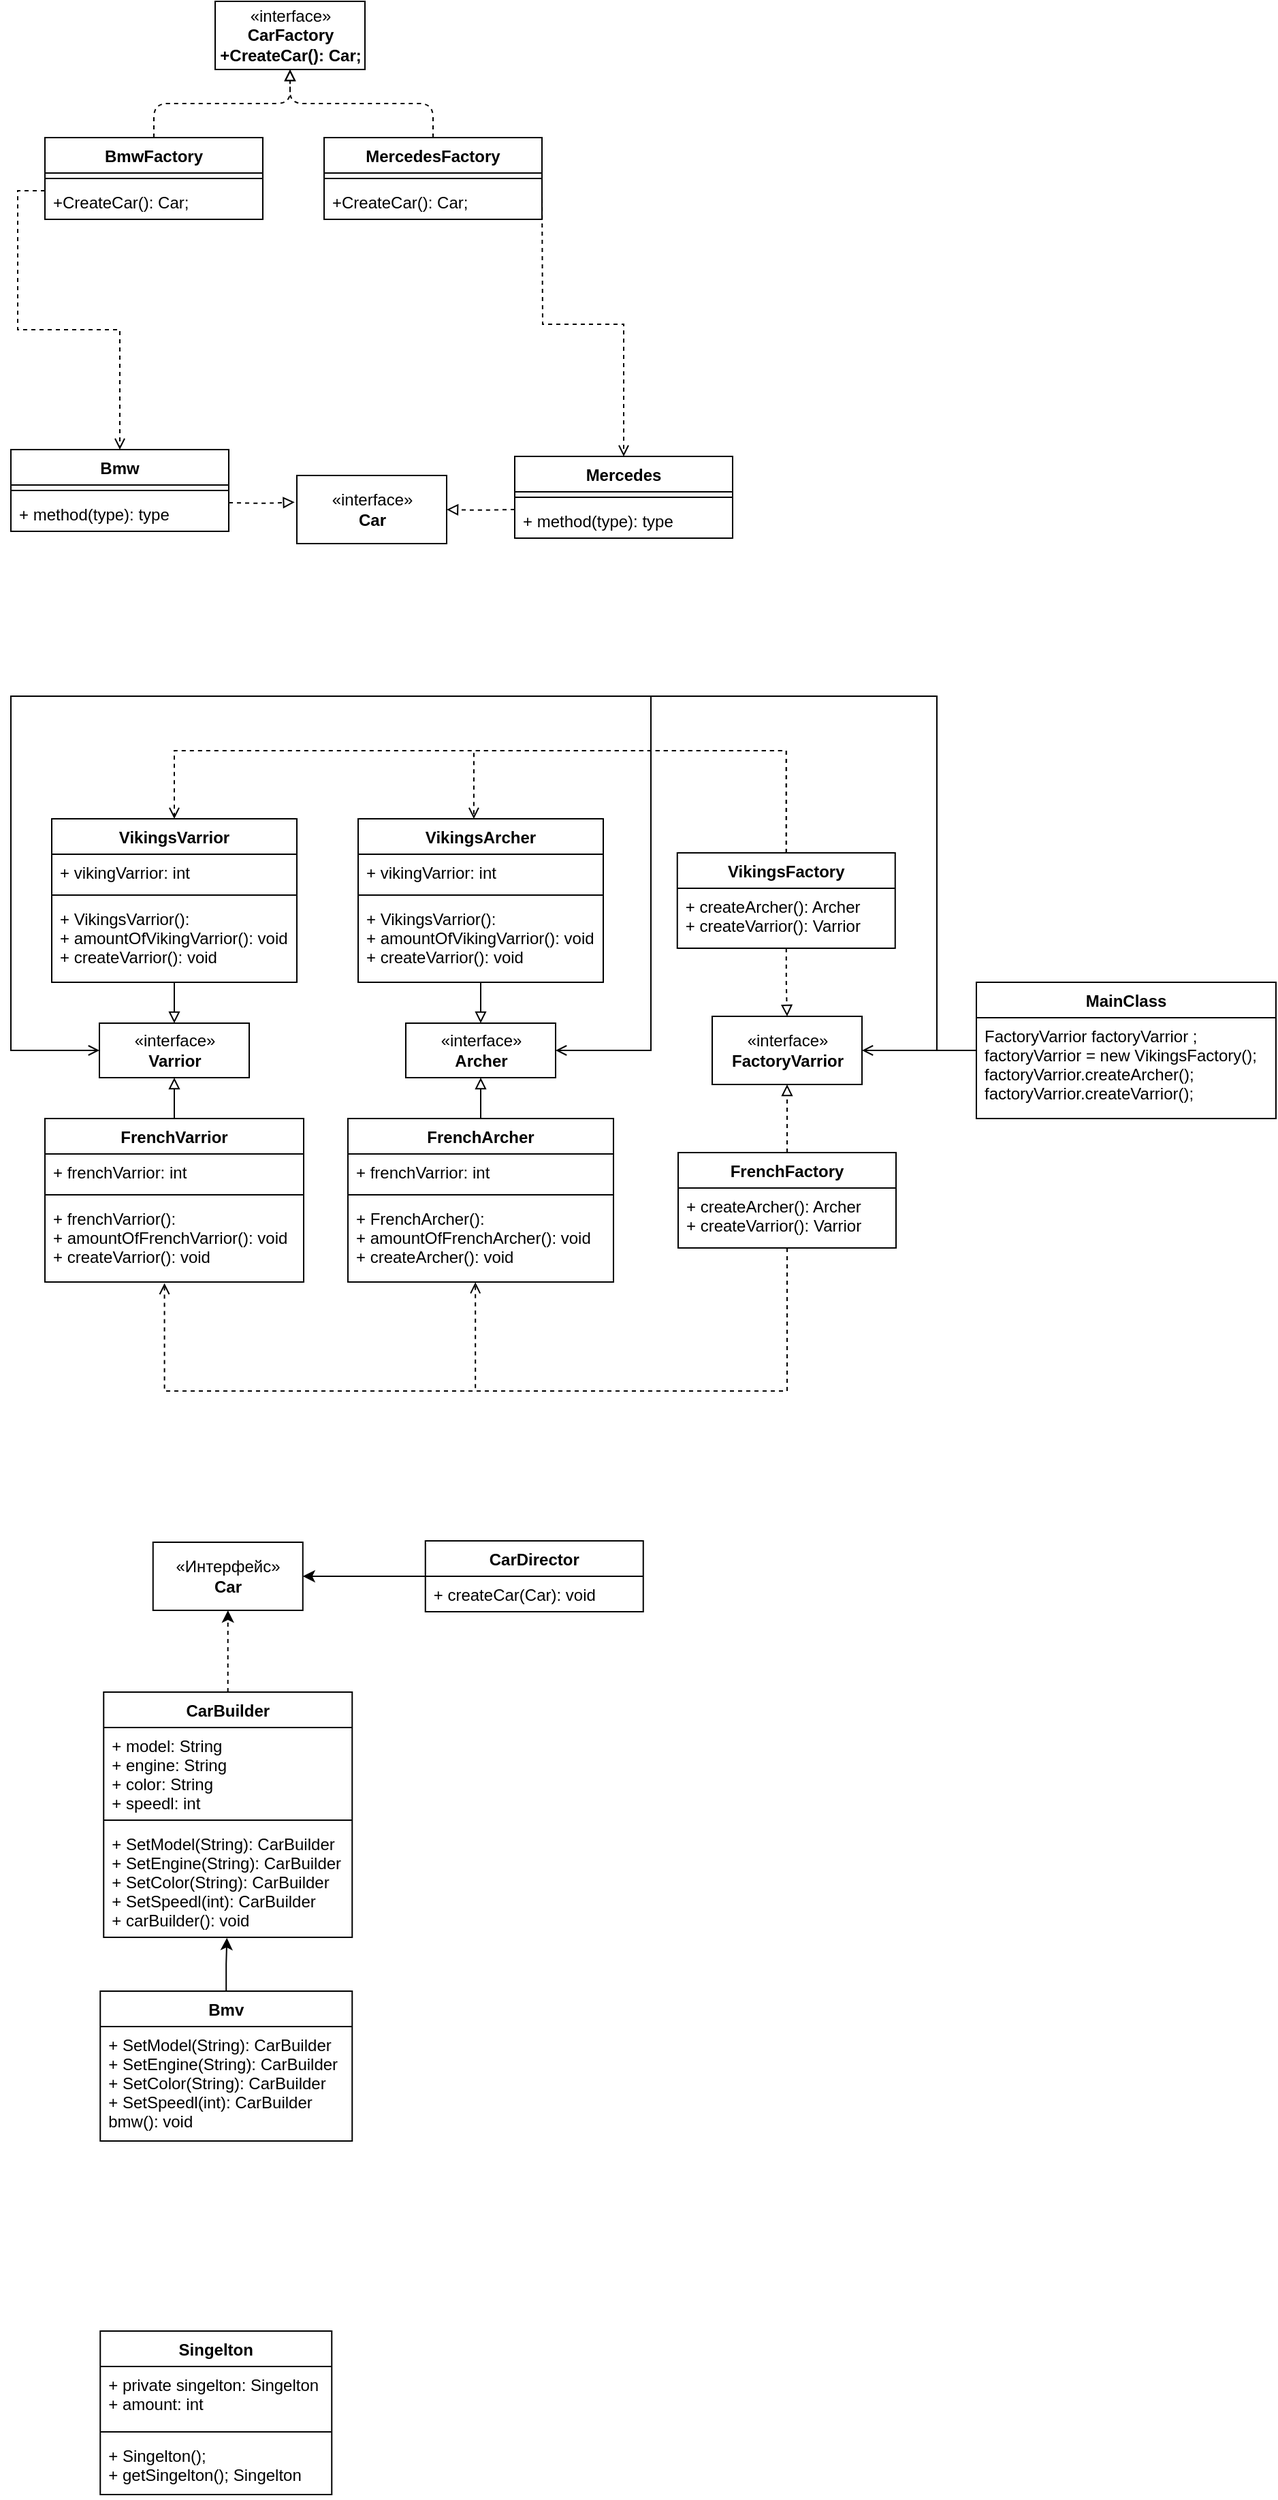 <mxfile version="15.3.1" type="github">
  <diagram id="Kxp6poQEY132oB3bIeXi" name="Page-1">
    <mxGraphModel dx="1422" dy="762" grid="1" gridSize="10" guides="1" tooltips="1" connect="1" arrows="1" fold="1" page="1" pageScale="1" pageWidth="1169" pageHeight="827" math="0" shadow="0">
      <root>
        <mxCell id="0" />
        <mxCell id="1" parent="0" />
        <mxCell id="DUCGy1akX-EQCA6GD_6j-115" value="" style="group" parent="1" vertex="1" connectable="0">
          <mxGeometry x="90" y="60" width="530" height="420" as="geometry" />
        </mxCell>
        <mxCell id="DUCGy1akX-EQCA6GD_6j-87" value="«interface»&lt;br&gt;&lt;b&gt;CarFactory&lt;br&gt;+CreateCar(): Car;&lt;br&gt;&lt;/b&gt;" style="html=1;" parent="DUCGy1akX-EQCA6GD_6j-115" vertex="1">
          <mxGeometry x="150" width="110" height="50" as="geometry" />
        </mxCell>
        <mxCell id="DUCGy1akX-EQCA6GD_6j-110" style="edgeStyle=orthogonalEdgeStyle;rounded=1;orthogonalLoop=1;jettySize=auto;html=1;entryX=0.5;entryY=1;entryDx=0;entryDy=0;dashed=1;endArrow=block;endFill=0;" parent="DUCGy1akX-EQCA6GD_6j-115" source="DUCGy1akX-EQCA6GD_6j-88" target="DUCGy1akX-EQCA6GD_6j-87" edge="1">
          <mxGeometry relative="1" as="geometry" />
        </mxCell>
        <mxCell id="DUCGy1akX-EQCA6GD_6j-88" value="BmwFactory" style="swimlane;fontStyle=1;align=center;verticalAlign=top;childLayout=stackLayout;horizontal=1;startSize=26;horizontalStack=0;resizeParent=1;resizeParentMax=0;resizeLast=0;collapsible=1;marginBottom=0;" parent="DUCGy1akX-EQCA6GD_6j-115" vertex="1">
          <mxGeometry x="25" y="100" width="160" height="60" as="geometry">
            <mxRectangle x="25" y="100" width="100" height="26" as="alternateBounds" />
          </mxGeometry>
        </mxCell>
        <mxCell id="DUCGy1akX-EQCA6GD_6j-90" value="" style="line;strokeWidth=1;fillColor=none;align=left;verticalAlign=middle;spacingTop=-1;spacingLeft=3;spacingRight=3;rotatable=0;labelPosition=right;points=[];portConstraint=eastwest;" parent="DUCGy1akX-EQCA6GD_6j-88" vertex="1">
          <mxGeometry y="26" width="160" height="8" as="geometry" />
        </mxCell>
        <mxCell id="DUCGy1akX-EQCA6GD_6j-91" value="+CreateCar(): Car;" style="text;strokeColor=none;fillColor=none;align=left;verticalAlign=top;spacingLeft=4;spacingRight=4;overflow=hidden;rotatable=0;points=[[0,0.5],[1,0.5]];portConstraint=eastwest;" parent="DUCGy1akX-EQCA6GD_6j-88" vertex="1">
          <mxGeometry y="34" width="160" height="26" as="geometry" />
        </mxCell>
        <mxCell id="DUCGy1akX-EQCA6GD_6j-109" style="edgeStyle=orthogonalEdgeStyle;rounded=1;orthogonalLoop=1;jettySize=auto;html=1;dashed=1;endArrow=block;endFill=0;" parent="DUCGy1akX-EQCA6GD_6j-115" source="DUCGy1akX-EQCA6GD_6j-92" target="DUCGy1akX-EQCA6GD_6j-87" edge="1">
          <mxGeometry relative="1" as="geometry" />
        </mxCell>
        <mxCell id="DUCGy1akX-EQCA6GD_6j-92" value="MercedesFactory" style="swimlane;fontStyle=1;align=center;verticalAlign=top;childLayout=stackLayout;horizontal=1;startSize=26;horizontalStack=0;resizeParent=1;resizeParentMax=0;resizeLast=0;collapsible=1;marginBottom=0;" parent="DUCGy1akX-EQCA6GD_6j-115" vertex="1">
          <mxGeometry x="230" y="100" width="160" height="60" as="geometry" />
        </mxCell>
        <mxCell id="DUCGy1akX-EQCA6GD_6j-94" value="" style="line;strokeWidth=1;fillColor=none;align=left;verticalAlign=middle;spacingTop=-1;spacingLeft=3;spacingRight=3;rotatable=0;labelPosition=right;points=[];portConstraint=eastwest;" parent="DUCGy1akX-EQCA6GD_6j-92" vertex="1">
          <mxGeometry y="26" width="160" height="8" as="geometry" />
        </mxCell>
        <mxCell id="DUCGy1akX-EQCA6GD_6j-95" value="+CreateCar(): Car;" style="text;strokeColor=none;fillColor=none;align=left;verticalAlign=top;spacingLeft=4;spacingRight=4;overflow=hidden;rotatable=0;points=[[0,0.5],[1,0.5]];portConstraint=eastwest;" parent="DUCGy1akX-EQCA6GD_6j-92" vertex="1">
          <mxGeometry y="34" width="160" height="26" as="geometry" />
        </mxCell>
        <mxCell id="DUCGy1akX-EQCA6GD_6j-96" value="Bmw" style="swimlane;fontStyle=1;align=center;verticalAlign=top;childLayout=stackLayout;horizontal=1;startSize=26;horizontalStack=0;resizeParent=1;resizeParentMax=0;resizeLast=0;collapsible=1;marginBottom=0;" parent="DUCGy1akX-EQCA6GD_6j-115" vertex="1">
          <mxGeometry y="329" width="160" height="60" as="geometry" />
        </mxCell>
        <mxCell id="DUCGy1akX-EQCA6GD_6j-98" value="" style="line;strokeWidth=1;fillColor=none;align=left;verticalAlign=middle;spacingTop=-1;spacingLeft=3;spacingRight=3;rotatable=0;labelPosition=right;points=[];portConstraint=eastwest;" parent="DUCGy1akX-EQCA6GD_6j-96" vertex="1">
          <mxGeometry y="26" width="160" height="8" as="geometry" />
        </mxCell>
        <mxCell id="DUCGy1akX-EQCA6GD_6j-99" value="+ method(type): type" style="text;strokeColor=none;fillColor=none;align=left;verticalAlign=top;spacingLeft=4;spacingRight=4;overflow=hidden;rotatable=0;points=[[0,0.5],[1,0.5]];portConstraint=eastwest;" parent="DUCGy1akX-EQCA6GD_6j-96" vertex="1">
          <mxGeometry y="34" width="160" height="26" as="geometry" />
        </mxCell>
        <mxCell id="DUCGy1akX-EQCA6GD_6j-100" value="Mercedes" style="swimlane;fontStyle=1;align=center;verticalAlign=top;childLayout=stackLayout;horizontal=1;startSize=26;horizontalStack=0;resizeParent=1;resizeParentMax=0;resizeLast=0;collapsible=1;marginBottom=0;" parent="DUCGy1akX-EQCA6GD_6j-115" vertex="1">
          <mxGeometry x="370" y="334" width="160" height="60" as="geometry" />
        </mxCell>
        <mxCell id="DUCGy1akX-EQCA6GD_6j-102" value="" style="line;strokeWidth=1;fillColor=none;align=left;verticalAlign=middle;spacingTop=-1;spacingLeft=3;spacingRight=3;rotatable=0;labelPosition=right;points=[];portConstraint=eastwest;" parent="DUCGy1akX-EQCA6GD_6j-100" vertex="1">
          <mxGeometry y="26" width="160" height="8" as="geometry" />
        </mxCell>
        <mxCell id="DUCGy1akX-EQCA6GD_6j-103" value="+ method(type): type" style="text;strokeColor=none;fillColor=none;align=left;verticalAlign=top;spacingLeft=4;spacingRight=4;overflow=hidden;rotatable=0;points=[[0,0.5],[1,0.5]];portConstraint=eastwest;" parent="DUCGy1akX-EQCA6GD_6j-100" vertex="1">
          <mxGeometry y="34" width="160" height="26" as="geometry" />
        </mxCell>
        <mxCell id="DUCGy1akX-EQCA6GD_6j-104" value="«interface»&lt;br&gt;&lt;b&gt;Car&lt;/b&gt;" style="html=1;" parent="DUCGy1akX-EQCA6GD_6j-115" vertex="1">
          <mxGeometry x="210" y="348" width="110" height="50" as="geometry" />
        </mxCell>
        <mxCell id="DUCGy1akX-EQCA6GD_6j-107" style="edgeStyle=orthogonalEdgeStyle;rounded=1;orthogonalLoop=1;jettySize=auto;html=1;entryX=-0.015;entryY=0.393;entryDx=0;entryDy=0;entryPerimeter=0;dashed=1;endArrow=block;endFill=0;" parent="DUCGy1akX-EQCA6GD_6j-115" target="DUCGy1akX-EQCA6GD_6j-104" edge="1">
          <mxGeometry relative="1" as="geometry">
            <mxPoint x="160" y="368" as="sourcePoint" />
          </mxGeometry>
        </mxCell>
        <mxCell id="DUCGy1akX-EQCA6GD_6j-108" style="edgeStyle=orthogonalEdgeStyle;rounded=1;orthogonalLoop=1;jettySize=auto;html=1;entryX=1;entryY=0.5;entryDx=0;entryDy=0;dashed=1;endArrow=block;endFill=0;" parent="DUCGy1akX-EQCA6GD_6j-115" target="DUCGy1akX-EQCA6GD_6j-104" edge="1">
          <mxGeometry relative="1" as="geometry">
            <mxPoint x="370" y="373" as="sourcePoint" />
          </mxGeometry>
        </mxCell>
        <mxCell id="8ZRqN8sI5yspYNJ6K8ML-2" style="edgeStyle=orthogonalEdgeStyle;rounded=0;orthogonalLoop=1;jettySize=auto;html=1;dashed=1;endArrow=open;endFill=0;" edge="1" parent="DUCGy1akX-EQCA6GD_6j-115" target="DUCGy1akX-EQCA6GD_6j-100">
          <mxGeometry relative="1" as="geometry">
            <mxPoint x="390" y="139" as="sourcePoint" />
          </mxGeometry>
        </mxCell>
        <mxCell id="8ZRqN8sI5yspYNJ6K8ML-3" style="edgeStyle=orthogonalEdgeStyle;rounded=0;orthogonalLoop=1;jettySize=auto;html=1;dashed=1;endArrow=open;endFill=0;" edge="1" parent="DUCGy1akX-EQCA6GD_6j-115" target="DUCGy1akX-EQCA6GD_6j-96">
          <mxGeometry relative="1" as="geometry">
            <mxPoint x="25" y="139" as="sourcePoint" />
            <Array as="points">
              <mxPoint x="5" y="139" />
              <mxPoint x="5" y="241" />
              <mxPoint x="80" y="241" />
            </Array>
          </mxGeometry>
        </mxCell>
        <mxCell id="yXg3MDsQeuZ9VUyfZlRp-29" value="" style="group" parent="1" vertex="1" connectable="0">
          <mxGeometry x="155.63" y="1190" width="398.75" height="440.5" as="geometry" />
        </mxCell>
        <mxCell id="yXg3MDsQeuZ9VUyfZlRp-1" value="&lt;font style=&quot;vertical-align: inherit&quot;&gt;&lt;font style=&quot;vertical-align: inherit&quot;&gt;«Интерфейс» &lt;/font&gt;&lt;/font&gt;&lt;br&gt;&lt;b&gt;&lt;font style=&quot;vertical-align: inherit&quot;&gt;&lt;font style=&quot;vertical-align: inherit&quot;&gt;Car&lt;/font&gt;&lt;/font&gt;&lt;/b&gt;" style="html=1;" parent="yXg3MDsQeuZ9VUyfZlRp-29" vertex="1">
          <mxGeometry x="38.75" y="1" width="110" height="50" as="geometry" />
        </mxCell>
        <mxCell id="yXg3MDsQeuZ9VUyfZlRp-16" style="edgeStyle=orthogonalEdgeStyle;rounded=0;orthogonalLoop=1;jettySize=auto;html=1;entryX=0.5;entryY=1;entryDx=0;entryDy=0;dashed=1;" parent="yXg3MDsQeuZ9VUyfZlRp-29" source="yXg3MDsQeuZ9VUyfZlRp-12" target="yXg3MDsQeuZ9VUyfZlRp-1" edge="1">
          <mxGeometry relative="1" as="geometry" />
        </mxCell>
        <mxCell id="yXg3MDsQeuZ9VUyfZlRp-12" value="CarBuilder" style="swimlane;fontStyle=1;align=center;verticalAlign=top;childLayout=stackLayout;horizontal=1;startSize=26;horizontalStack=0;resizeParent=1;resizeParentMax=0;resizeLast=0;collapsible=1;marginBottom=0;" parent="yXg3MDsQeuZ9VUyfZlRp-29" vertex="1">
          <mxGeometry x="2.5" y="111" width="182.5" height="180" as="geometry" />
        </mxCell>
        <mxCell id="yXg3MDsQeuZ9VUyfZlRp-13" value="+ model: String&#xa;+ engine: String&#xa;+ color: String&#xa;+ speedl: int" style="text;strokeColor=none;fillColor=none;align=left;verticalAlign=top;spacingLeft=4;spacingRight=4;overflow=hidden;rotatable=0;points=[[0,0.5],[1,0.5]];portConstraint=eastwest;" parent="yXg3MDsQeuZ9VUyfZlRp-12" vertex="1">
          <mxGeometry y="26" width="182.5" height="64" as="geometry" />
        </mxCell>
        <mxCell id="yXg3MDsQeuZ9VUyfZlRp-14" value="" style="line;strokeWidth=1;fillColor=none;align=left;verticalAlign=middle;spacingTop=-1;spacingLeft=3;spacingRight=3;rotatable=0;labelPosition=right;points=[];portConstraint=eastwest;" parent="yXg3MDsQeuZ9VUyfZlRp-12" vertex="1">
          <mxGeometry y="90" width="182.5" height="8" as="geometry" />
        </mxCell>
        <mxCell id="yXg3MDsQeuZ9VUyfZlRp-15" value="+ SetModel(String): CarBuilder&#xa;+ SetEngine(String): CarBuilder&#xa;+ SetColor(String): CarBuilder&#xa;+ SetSpeedl(int): CarBuilder&#xa;+ carBuilder(): void" style="text;strokeColor=none;fillColor=none;align=left;verticalAlign=top;spacingLeft=4;spacingRight=4;overflow=hidden;rotatable=0;points=[[0,0.5],[1,0.5]];portConstraint=eastwest;" parent="yXg3MDsQeuZ9VUyfZlRp-12" vertex="1">
          <mxGeometry y="98" width="182.5" height="82" as="geometry" />
        </mxCell>
        <mxCell id="yXg3MDsQeuZ9VUyfZlRp-22" style="edgeStyle=orthogonalEdgeStyle;rounded=0;orthogonalLoop=1;jettySize=auto;html=1;entryX=0.496;entryY=1.005;entryDx=0;entryDy=0;entryPerimeter=0;" parent="yXg3MDsQeuZ9VUyfZlRp-29" source="yXg3MDsQeuZ9VUyfZlRp-17" target="yXg3MDsQeuZ9VUyfZlRp-15" edge="1">
          <mxGeometry relative="1" as="geometry" />
        </mxCell>
        <mxCell id="yXg3MDsQeuZ9VUyfZlRp-17" value="Bmv" style="swimlane;fontStyle=1;align=center;verticalAlign=top;childLayout=stackLayout;horizontal=1;startSize=26;horizontalStack=0;resizeParent=1;resizeParentMax=0;resizeLast=0;collapsible=1;marginBottom=0;" parent="yXg3MDsQeuZ9VUyfZlRp-29" vertex="1">
          <mxGeometry y="330.5" width="185" height="110" as="geometry" />
        </mxCell>
        <mxCell id="yXg3MDsQeuZ9VUyfZlRp-20" value="+ SetModel(String): CarBuilder&#xa;+ SetEngine(String): CarBuilder&#xa;+ SetColor(String): CarBuilder&#xa;+ SetSpeedl(int): CarBuilder&#xa;bmw(): void" style="text;strokeColor=none;fillColor=none;align=left;verticalAlign=top;spacingLeft=4;spacingRight=4;overflow=hidden;rotatable=0;points=[[0,0.5],[1,0.5]];portConstraint=eastwest;" parent="yXg3MDsQeuZ9VUyfZlRp-17" vertex="1">
          <mxGeometry y="26" width="185" height="84" as="geometry" />
        </mxCell>
        <mxCell id="yXg3MDsQeuZ9VUyfZlRp-27" style="edgeStyle=orthogonalEdgeStyle;rounded=0;orthogonalLoop=1;jettySize=auto;html=1;entryX=1;entryY=0.5;entryDx=0;entryDy=0;" parent="yXg3MDsQeuZ9VUyfZlRp-29" source="yXg3MDsQeuZ9VUyfZlRp-23" target="yXg3MDsQeuZ9VUyfZlRp-1" edge="1">
          <mxGeometry relative="1" as="geometry" />
        </mxCell>
        <mxCell id="yXg3MDsQeuZ9VUyfZlRp-23" value="CarDirector" style="swimlane;fontStyle=1;align=center;verticalAlign=top;childLayout=stackLayout;horizontal=1;startSize=26;horizontalStack=0;resizeParent=1;resizeParentMax=0;resizeLast=0;collapsible=1;marginBottom=0;" parent="yXg3MDsQeuZ9VUyfZlRp-29" vertex="1">
          <mxGeometry x="238.75" width="160" height="52" as="geometry" />
        </mxCell>
        <mxCell id="yXg3MDsQeuZ9VUyfZlRp-26" value="+ createCar(Car): void" style="text;strokeColor=none;fillColor=none;align=left;verticalAlign=top;spacingLeft=4;spacingRight=4;overflow=hidden;rotatable=0;points=[[0,0.5],[1,0.5]];portConstraint=eastwest;" parent="yXg3MDsQeuZ9VUyfZlRp-23" vertex="1">
          <mxGeometry y="26" width="160" height="26" as="geometry" />
        </mxCell>
        <mxCell id="yXg3MDsQeuZ9VUyfZlRp-30" value="Singelton" style="swimlane;fontStyle=1;align=center;verticalAlign=top;childLayout=stackLayout;horizontal=1;startSize=26;horizontalStack=0;resizeParent=1;resizeParentMax=0;resizeLast=0;collapsible=1;marginBottom=0;" parent="1" vertex="1">
          <mxGeometry x="155.63" y="1770" width="170" height="120" as="geometry" />
        </mxCell>
        <mxCell id="yXg3MDsQeuZ9VUyfZlRp-31" value="+ private singelton: Singelton&#xa;+ amount: int" style="text;strokeColor=none;fillColor=none;align=left;verticalAlign=top;spacingLeft=4;spacingRight=4;overflow=hidden;rotatable=0;points=[[0,0.5],[1,0.5]];portConstraint=eastwest;" parent="yXg3MDsQeuZ9VUyfZlRp-30" vertex="1">
          <mxGeometry y="26" width="170" height="44" as="geometry" />
        </mxCell>
        <mxCell id="yXg3MDsQeuZ9VUyfZlRp-32" value="" style="line;strokeWidth=1;fillColor=none;align=left;verticalAlign=middle;spacingTop=-1;spacingLeft=3;spacingRight=3;rotatable=0;labelPosition=right;points=[];portConstraint=eastwest;" parent="yXg3MDsQeuZ9VUyfZlRp-30" vertex="1">
          <mxGeometry y="70" width="170" height="8" as="geometry" />
        </mxCell>
        <mxCell id="yXg3MDsQeuZ9VUyfZlRp-33" value="+ Singelton();&#xa;+ getSingelton(); Singelton" style="text;strokeColor=none;fillColor=none;align=left;verticalAlign=top;spacingLeft=4;spacingRight=4;overflow=hidden;rotatable=0;points=[[0,0.5],[1,0.5]];portConstraint=eastwest;" parent="yXg3MDsQeuZ9VUyfZlRp-30" vertex="1">
          <mxGeometry y="78" width="170" height="42" as="geometry" />
        </mxCell>
        <mxCell id="MzN44f-9v9rWEkADiWaT-1" value="" style="group" vertex="1" connectable="0" parent="1">
          <mxGeometry x="90" y="570" width="929" height="510" as="geometry" />
        </mxCell>
        <mxCell id="Z1zdmZ84ZDwFvoUXZDwQ-1" value="«interface»&lt;br&gt;&lt;b&gt;Varrior&lt;/b&gt;" style="html=1;" parent="MzN44f-9v9rWEkADiWaT-1" vertex="1">
          <mxGeometry x="65" y="240" width="110" height="40" as="geometry" />
        </mxCell>
        <mxCell id="Z1zdmZ84ZDwFvoUXZDwQ-2" value="«interface»&lt;br&gt;&lt;b&gt;Archer&lt;/b&gt;" style="html=1;" parent="MzN44f-9v9rWEkADiWaT-1" vertex="1">
          <mxGeometry x="290" y="240" width="110" height="40" as="geometry" />
        </mxCell>
        <mxCell id="Z1zdmZ84ZDwFvoUXZDwQ-13" style="edgeStyle=orthogonalEdgeStyle;rounded=0;orthogonalLoop=1;jettySize=auto;html=1;endArrow=block;endFill=0;" parent="MzN44f-9v9rWEkADiWaT-1" source="Z1zdmZ84ZDwFvoUXZDwQ-3" target="Z1zdmZ84ZDwFvoUXZDwQ-1" edge="1">
          <mxGeometry relative="1" as="geometry" />
        </mxCell>
        <mxCell id="Z1zdmZ84ZDwFvoUXZDwQ-3" value="VikingsVarrior" style="swimlane;fontStyle=1;align=center;verticalAlign=top;childLayout=stackLayout;horizontal=1;startSize=26;horizontalStack=0;resizeParent=1;resizeParentMax=0;resizeLast=0;collapsible=1;marginBottom=0;" parent="MzN44f-9v9rWEkADiWaT-1" vertex="1">
          <mxGeometry x="30" y="90" width="180" height="120" as="geometry" />
        </mxCell>
        <mxCell id="Z1zdmZ84ZDwFvoUXZDwQ-4" value="+ vikingVarrior: int" style="text;strokeColor=none;fillColor=none;align=left;verticalAlign=top;spacingLeft=4;spacingRight=4;overflow=hidden;rotatable=0;points=[[0,0.5],[1,0.5]];portConstraint=eastwest;" parent="Z1zdmZ84ZDwFvoUXZDwQ-3" vertex="1">
          <mxGeometry y="26" width="180" height="26" as="geometry" />
        </mxCell>
        <mxCell id="Z1zdmZ84ZDwFvoUXZDwQ-5" value="" style="line;strokeWidth=1;fillColor=none;align=left;verticalAlign=middle;spacingTop=-1;spacingLeft=3;spacingRight=3;rotatable=0;labelPosition=right;points=[];portConstraint=eastwest;" parent="Z1zdmZ84ZDwFvoUXZDwQ-3" vertex="1">
          <mxGeometry y="52" width="180" height="8" as="geometry" />
        </mxCell>
        <mxCell id="Z1zdmZ84ZDwFvoUXZDwQ-6" value="+ VikingsVarrior(): &#xa;+ amountOfVikingVarrior(): void&#xa;+ createVarrior(): void" style="text;strokeColor=none;fillColor=none;align=left;verticalAlign=top;spacingLeft=4;spacingRight=4;overflow=hidden;rotatable=0;points=[[0,0.5],[1,0.5]];portConstraint=eastwest;" parent="Z1zdmZ84ZDwFvoUXZDwQ-3" vertex="1">
          <mxGeometry y="60" width="180" height="60" as="geometry" />
        </mxCell>
        <mxCell id="Z1zdmZ84ZDwFvoUXZDwQ-12" style="edgeStyle=orthogonalEdgeStyle;rounded=0;orthogonalLoop=1;jettySize=auto;html=1;endArrow=block;endFill=0;" parent="MzN44f-9v9rWEkADiWaT-1" source="Z1zdmZ84ZDwFvoUXZDwQ-8" target="Z1zdmZ84ZDwFvoUXZDwQ-2" edge="1">
          <mxGeometry relative="1" as="geometry" />
        </mxCell>
        <mxCell id="Z1zdmZ84ZDwFvoUXZDwQ-8" value="VikingsArcher" style="swimlane;fontStyle=1;align=center;verticalAlign=top;childLayout=stackLayout;horizontal=1;startSize=26;horizontalStack=0;resizeParent=1;resizeParentMax=0;resizeLast=0;collapsible=1;marginBottom=0;" parent="MzN44f-9v9rWEkADiWaT-1" vertex="1">
          <mxGeometry x="255" y="90" width="180" height="120" as="geometry" />
        </mxCell>
        <mxCell id="Z1zdmZ84ZDwFvoUXZDwQ-9" value="+ vikingVarrior: int" style="text;strokeColor=none;fillColor=none;align=left;verticalAlign=top;spacingLeft=4;spacingRight=4;overflow=hidden;rotatable=0;points=[[0,0.5],[1,0.5]];portConstraint=eastwest;" parent="Z1zdmZ84ZDwFvoUXZDwQ-8" vertex="1">
          <mxGeometry y="26" width="180" height="26" as="geometry" />
        </mxCell>
        <mxCell id="Z1zdmZ84ZDwFvoUXZDwQ-10" value="" style="line;strokeWidth=1;fillColor=none;align=left;verticalAlign=middle;spacingTop=-1;spacingLeft=3;spacingRight=3;rotatable=0;labelPosition=right;points=[];portConstraint=eastwest;" parent="Z1zdmZ84ZDwFvoUXZDwQ-8" vertex="1">
          <mxGeometry y="52" width="180" height="8" as="geometry" />
        </mxCell>
        <mxCell id="Z1zdmZ84ZDwFvoUXZDwQ-11" value="+ VikingsVarrior(): &#xa;+ amountOfVikingVarrior(): void&#xa;+ createVarrior(): void" style="text;strokeColor=none;fillColor=none;align=left;verticalAlign=top;spacingLeft=4;spacingRight=4;overflow=hidden;rotatable=0;points=[[0,0.5],[1,0.5]];portConstraint=eastwest;" parent="Z1zdmZ84ZDwFvoUXZDwQ-8" vertex="1">
          <mxGeometry y="60" width="180" height="60" as="geometry" />
        </mxCell>
        <mxCell id="Z1zdmZ84ZDwFvoUXZDwQ-19" style="edgeStyle=orthogonalEdgeStyle;rounded=0;orthogonalLoop=1;jettySize=auto;html=1;endArrow=block;endFill=0;" parent="MzN44f-9v9rWEkADiWaT-1" source="Z1zdmZ84ZDwFvoUXZDwQ-14" target="Z1zdmZ84ZDwFvoUXZDwQ-1" edge="1">
          <mxGeometry relative="1" as="geometry" />
        </mxCell>
        <mxCell id="Z1zdmZ84ZDwFvoUXZDwQ-14" value="FrenchVarrior" style="swimlane;fontStyle=1;align=center;verticalAlign=top;childLayout=stackLayout;horizontal=1;startSize=26;horizontalStack=0;resizeParent=1;resizeParentMax=0;resizeLast=0;collapsible=1;marginBottom=0;" parent="MzN44f-9v9rWEkADiWaT-1" vertex="1">
          <mxGeometry x="25" y="310" width="190" height="120" as="geometry" />
        </mxCell>
        <mxCell id="Z1zdmZ84ZDwFvoUXZDwQ-15" value="+ frenchVarrior: int" style="text;strokeColor=none;fillColor=none;align=left;verticalAlign=top;spacingLeft=4;spacingRight=4;overflow=hidden;rotatable=0;points=[[0,0.5],[1,0.5]];portConstraint=eastwest;" parent="Z1zdmZ84ZDwFvoUXZDwQ-14" vertex="1">
          <mxGeometry y="26" width="190" height="26" as="geometry" />
        </mxCell>
        <mxCell id="Z1zdmZ84ZDwFvoUXZDwQ-16" value="" style="line;strokeWidth=1;fillColor=none;align=left;verticalAlign=middle;spacingTop=-1;spacingLeft=3;spacingRight=3;rotatable=0;labelPosition=right;points=[];portConstraint=eastwest;" parent="Z1zdmZ84ZDwFvoUXZDwQ-14" vertex="1">
          <mxGeometry y="52" width="190" height="8" as="geometry" />
        </mxCell>
        <mxCell id="Z1zdmZ84ZDwFvoUXZDwQ-17" value="+ frenchVarrior(): &#xa;+ amountOfFrenchVarrior(): void&#xa;+ createVarrior(): void" style="text;strokeColor=none;fillColor=none;align=left;verticalAlign=top;spacingLeft=4;spacingRight=4;overflow=hidden;rotatable=0;points=[[0,0.5],[1,0.5]];portConstraint=eastwest;" parent="Z1zdmZ84ZDwFvoUXZDwQ-14" vertex="1">
          <mxGeometry y="60" width="190" height="60" as="geometry" />
        </mxCell>
        <mxCell id="Z1zdmZ84ZDwFvoUXZDwQ-24" style="edgeStyle=orthogonalEdgeStyle;rounded=0;orthogonalLoop=1;jettySize=auto;html=1;endArrow=block;endFill=0;" parent="MzN44f-9v9rWEkADiWaT-1" source="Z1zdmZ84ZDwFvoUXZDwQ-20" target="Z1zdmZ84ZDwFvoUXZDwQ-2" edge="1">
          <mxGeometry relative="1" as="geometry" />
        </mxCell>
        <mxCell id="Z1zdmZ84ZDwFvoUXZDwQ-20" value="FrenchArcher" style="swimlane;fontStyle=1;align=center;verticalAlign=top;childLayout=stackLayout;horizontal=1;startSize=26;horizontalStack=0;resizeParent=1;resizeParentMax=0;resizeLast=0;collapsible=1;marginBottom=0;" parent="MzN44f-9v9rWEkADiWaT-1" vertex="1">
          <mxGeometry x="247.5" y="310" width="195" height="120" as="geometry" />
        </mxCell>
        <mxCell id="Z1zdmZ84ZDwFvoUXZDwQ-21" value="+ frenchVarrior: int" style="text;strokeColor=none;fillColor=none;align=left;verticalAlign=top;spacingLeft=4;spacingRight=4;overflow=hidden;rotatable=0;points=[[0,0.5],[1,0.5]];portConstraint=eastwest;" parent="Z1zdmZ84ZDwFvoUXZDwQ-20" vertex="1">
          <mxGeometry y="26" width="195" height="26" as="geometry" />
        </mxCell>
        <mxCell id="Z1zdmZ84ZDwFvoUXZDwQ-22" value="" style="line;strokeWidth=1;fillColor=none;align=left;verticalAlign=middle;spacingTop=-1;spacingLeft=3;spacingRight=3;rotatable=0;labelPosition=right;points=[];portConstraint=eastwest;" parent="Z1zdmZ84ZDwFvoUXZDwQ-20" vertex="1">
          <mxGeometry y="52" width="195" height="8" as="geometry" />
        </mxCell>
        <mxCell id="Z1zdmZ84ZDwFvoUXZDwQ-23" value="+ FrenchArcher(): &#xa;+ amountOfFrenchArcher(): void&#xa;+ createArcher(): void" style="text;strokeColor=none;fillColor=none;align=left;verticalAlign=top;spacingLeft=4;spacingRight=4;overflow=hidden;rotatable=0;points=[[0,0.5],[1,0.5]];portConstraint=eastwest;" parent="Z1zdmZ84ZDwFvoUXZDwQ-20" vertex="1">
          <mxGeometry y="60" width="195" height="60" as="geometry" />
        </mxCell>
        <mxCell id="Z1zdmZ84ZDwFvoUXZDwQ-25" value="«interface»&lt;br&gt;&lt;b&gt;FactoryVarrior&lt;/b&gt;" style="html=1;" parent="MzN44f-9v9rWEkADiWaT-1" vertex="1">
          <mxGeometry x="515" y="235" width="110" height="50" as="geometry" />
        </mxCell>
        <mxCell id="Z1zdmZ84ZDwFvoUXZDwQ-32" style="edgeStyle=orthogonalEdgeStyle;rounded=0;orthogonalLoop=1;jettySize=auto;html=1;endArrow=block;endFill=0;dashed=1;" parent="MzN44f-9v9rWEkADiWaT-1" source="Z1zdmZ84ZDwFvoUXZDwQ-26" target="Z1zdmZ84ZDwFvoUXZDwQ-25" edge="1">
          <mxGeometry relative="1" as="geometry" />
        </mxCell>
        <mxCell id="Z1zdmZ84ZDwFvoUXZDwQ-35" style="edgeStyle=orthogonalEdgeStyle;rounded=0;orthogonalLoop=1;jettySize=auto;html=1;dashed=1;endArrow=open;endFill=0;entryX=0.5;entryY=0;entryDx=0;entryDy=0;" parent="MzN44f-9v9rWEkADiWaT-1" source="Z1zdmZ84ZDwFvoUXZDwQ-26" target="Z1zdmZ84ZDwFvoUXZDwQ-3" edge="1">
          <mxGeometry relative="1" as="geometry">
            <mxPoint x="130" y="90" as="targetPoint" />
            <Array as="points">
              <mxPoint x="569" y="40" />
              <mxPoint x="120" y="40" />
            </Array>
          </mxGeometry>
        </mxCell>
        <mxCell id="Z1zdmZ84ZDwFvoUXZDwQ-36" style="edgeStyle=orthogonalEdgeStyle;rounded=0;orthogonalLoop=1;jettySize=auto;html=1;entryX=0.472;entryY=0;entryDx=0;entryDy=0;entryPerimeter=0;dashed=1;endArrow=open;endFill=0;" parent="MzN44f-9v9rWEkADiWaT-1" source="Z1zdmZ84ZDwFvoUXZDwQ-26" target="Z1zdmZ84ZDwFvoUXZDwQ-8" edge="1">
          <mxGeometry relative="1" as="geometry">
            <Array as="points">
              <mxPoint x="569" y="40" />
              <mxPoint x="340" y="40" />
            </Array>
          </mxGeometry>
        </mxCell>
        <mxCell id="Z1zdmZ84ZDwFvoUXZDwQ-26" value="VikingsFactory" style="swimlane;fontStyle=1;align=center;verticalAlign=top;childLayout=stackLayout;horizontal=1;startSize=26;horizontalStack=0;resizeParent=1;resizeParentMax=0;resizeLast=0;collapsible=1;marginBottom=0;" parent="MzN44f-9v9rWEkADiWaT-1" vertex="1">
          <mxGeometry x="489.38" y="115" width="160" height="70" as="geometry" />
        </mxCell>
        <mxCell id="Z1zdmZ84ZDwFvoUXZDwQ-29" value="+ createArcher(): Archer&#xa;+ createVarrior(): Varrior" style="text;strokeColor=none;fillColor=none;align=left;verticalAlign=top;spacingLeft=4;spacingRight=4;overflow=hidden;rotatable=0;points=[[0,0.5],[1,0.5]];portConstraint=eastwest;" parent="Z1zdmZ84ZDwFvoUXZDwQ-26" vertex="1">
          <mxGeometry y="26" width="160" height="44" as="geometry" />
        </mxCell>
        <mxCell id="Z1zdmZ84ZDwFvoUXZDwQ-33" style="edgeStyle=orthogonalEdgeStyle;rounded=0;orthogonalLoop=1;jettySize=auto;html=1;dashed=1;endArrow=block;endFill=0;" parent="MzN44f-9v9rWEkADiWaT-1" source="Z1zdmZ84ZDwFvoUXZDwQ-30" target="Z1zdmZ84ZDwFvoUXZDwQ-25" edge="1">
          <mxGeometry relative="1" as="geometry" />
        </mxCell>
        <mxCell id="Z1zdmZ84ZDwFvoUXZDwQ-37" style="edgeStyle=orthogonalEdgeStyle;rounded=0;orthogonalLoop=1;jettySize=auto;html=1;dashed=1;endArrow=open;endFill=0;entryX=0.462;entryY=1.015;entryDx=0;entryDy=0;entryPerimeter=0;" parent="MzN44f-9v9rWEkADiWaT-1" source="Z1zdmZ84ZDwFvoUXZDwQ-30" target="Z1zdmZ84ZDwFvoUXZDwQ-17" edge="1">
          <mxGeometry relative="1" as="geometry">
            <Array as="points">
              <mxPoint x="570" y="510" />
              <mxPoint x="113" y="510" />
            </Array>
          </mxGeometry>
        </mxCell>
        <mxCell id="Z1zdmZ84ZDwFvoUXZDwQ-38" style="edgeStyle=orthogonalEdgeStyle;rounded=0;orthogonalLoop=1;jettySize=auto;html=1;entryX=0.48;entryY=1.003;entryDx=0;entryDy=0;entryPerimeter=0;dashed=1;endArrow=open;endFill=0;" parent="MzN44f-9v9rWEkADiWaT-1" source="Z1zdmZ84ZDwFvoUXZDwQ-30" target="Z1zdmZ84ZDwFvoUXZDwQ-23" edge="1">
          <mxGeometry relative="1" as="geometry">
            <Array as="points">
              <mxPoint x="570" y="510" />
              <mxPoint x="341" y="510" />
            </Array>
          </mxGeometry>
        </mxCell>
        <mxCell id="Z1zdmZ84ZDwFvoUXZDwQ-30" value="FrenchFactory" style="swimlane;fontStyle=1;align=center;verticalAlign=top;childLayout=stackLayout;horizontal=1;startSize=26;horizontalStack=0;resizeParent=1;resizeParentMax=0;resizeLast=0;collapsible=1;marginBottom=0;" parent="MzN44f-9v9rWEkADiWaT-1" vertex="1">
          <mxGeometry x="490" y="335" width="160" height="70" as="geometry" />
        </mxCell>
        <mxCell id="Z1zdmZ84ZDwFvoUXZDwQ-31" value="+ createArcher(): Archer&#xa;+ createVarrior(): Varrior" style="text;strokeColor=none;fillColor=none;align=left;verticalAlign=top;spacingLeft=4;spacingRight=4;overflow=hidden;rotatable=0;points=[[0,0.5],[1,0.5]];portConstraint=eastwest;" parent="Z1zdmZ84ZDwFvoUXZDwQ-30" vertex="1">
          <mxGeometry y="26" width="160" height="44" as="geometry" />
        </mxCell>
        <mxCell id="Z1zdmZ84ZDwFvoUXZDwQ-43" style="edgeStyle=orthogonalEdgeStyle;rounded=0;orthogonalLoop=1;jettySize=auto;html=1;endArrow=open;endFill=0;" parent="MzN44f-9v9rWEkADiWaT-1" source="Z1zdmZ84ZDwFvoUXZDwQ-39" target="Z1zdmZ84ZDwFvoUXZDwQ-25" edge="1">
          <mxGeometry relative="1" as="geometry" />
        </mxCell>
        <mxCell id="Z1zdmZ84ZDwFvoUXZDwQ-44" style="edgeStyle=orthogonalEdgeStyle;rounded=0;orthogonalLoop=1;jettySize=auto;html=1;entryX=0;entryY=0.5;entryDx=0;entryDy=0;endArrow=open;endFill=0;" parent="MzN44f-9v9rWEkADiWaT-1" source="Z1zdmZ84ZDwFvoUXZDwQ-39" target="Z1zdmZ84ZDwFvoUXZDwQ-1" edge="1">
          <mxGeometry relative="1" as="geometry">
            <Array as="points">
              <mxPoint x="680" y="260" />
              <mxPoint x="680" />
              <mxPoint />
              <mxPoint y="260" />
            </Array>
          </mxGeometry>
        </mxCell>
        <mxCell id="Z1zdmZ84ZDwFvoUXZDwQ-39" value="MainClass" style="swimlane;fontStyle=1;align=center;verticalAlign=top;childLayout=stackLayout;horizontal=1;startSize=26;horizontalStack=0;resizeParent=1;resizeParentMax=0;resizeLast=0;collapsible=1;marginBottom=0;" parent="MzN44f-9v9rWEkADiWaT-1" vertex="1">
          <mxGeometry x="709" y="210" width="220" height="100" as="geometry" />
        </mxCell>
        <mxCell id="Z1zdmZ84ZDwFvoUXZDwQ-42" value="FactoryVarrior factoryVarrior ;&#xa;factoryVarrior = new VikingsFactory();&#xa;factoryVarrior.createArcher();&#xa;factoryVarrior.createVarrior();" style="text;strokeColor=none;fillColor=none;align=left;verticalAlign=top;spacingLeft=4;spacingRight=4;overflow=hidden;rotatable=0;points=[[0,0.5],[1,0.5]];portConstraint=eastwest;" parent="Z1zdmZ84ZDwFvoUXZDwQ-39" vertex="1">
          <mxGeometry y="26" width="220" height="74" as="geometry" />
        </mxCell>
        <mxCell id="Z1zdmZ84ZDwFvoUXZDwQ-46" style="edgeStyle=orthogonalEdgeStyle;rounded=0;orthogonalLoop=1;jettySize=auto;html=1;entryX=1;entryY=0.5;entryDx=0;entryDy=0;endArrow=open;endFill=0;" parent="MzN44f-9v9rWEkADiWaT-1" source="Z1zdmZ84ZDwFvoUXZDwQ-42" target="Z1zdmZ84ZDwFvoUXZDwQ-2" edge="1">
          <mxGeometry relative="1" as="geometry">
            <Array as="points">
              <mxPoint x="680" y="260" />
              <mxPoint x="680" />
              <mxPoint x="470" />
              <mxPoint x="470" y="260" />
            </Array>
          </mxGeometry>
        </mxCell>
      </root>
    </mxGraphModel>
  </diagram>
</mxfile>
